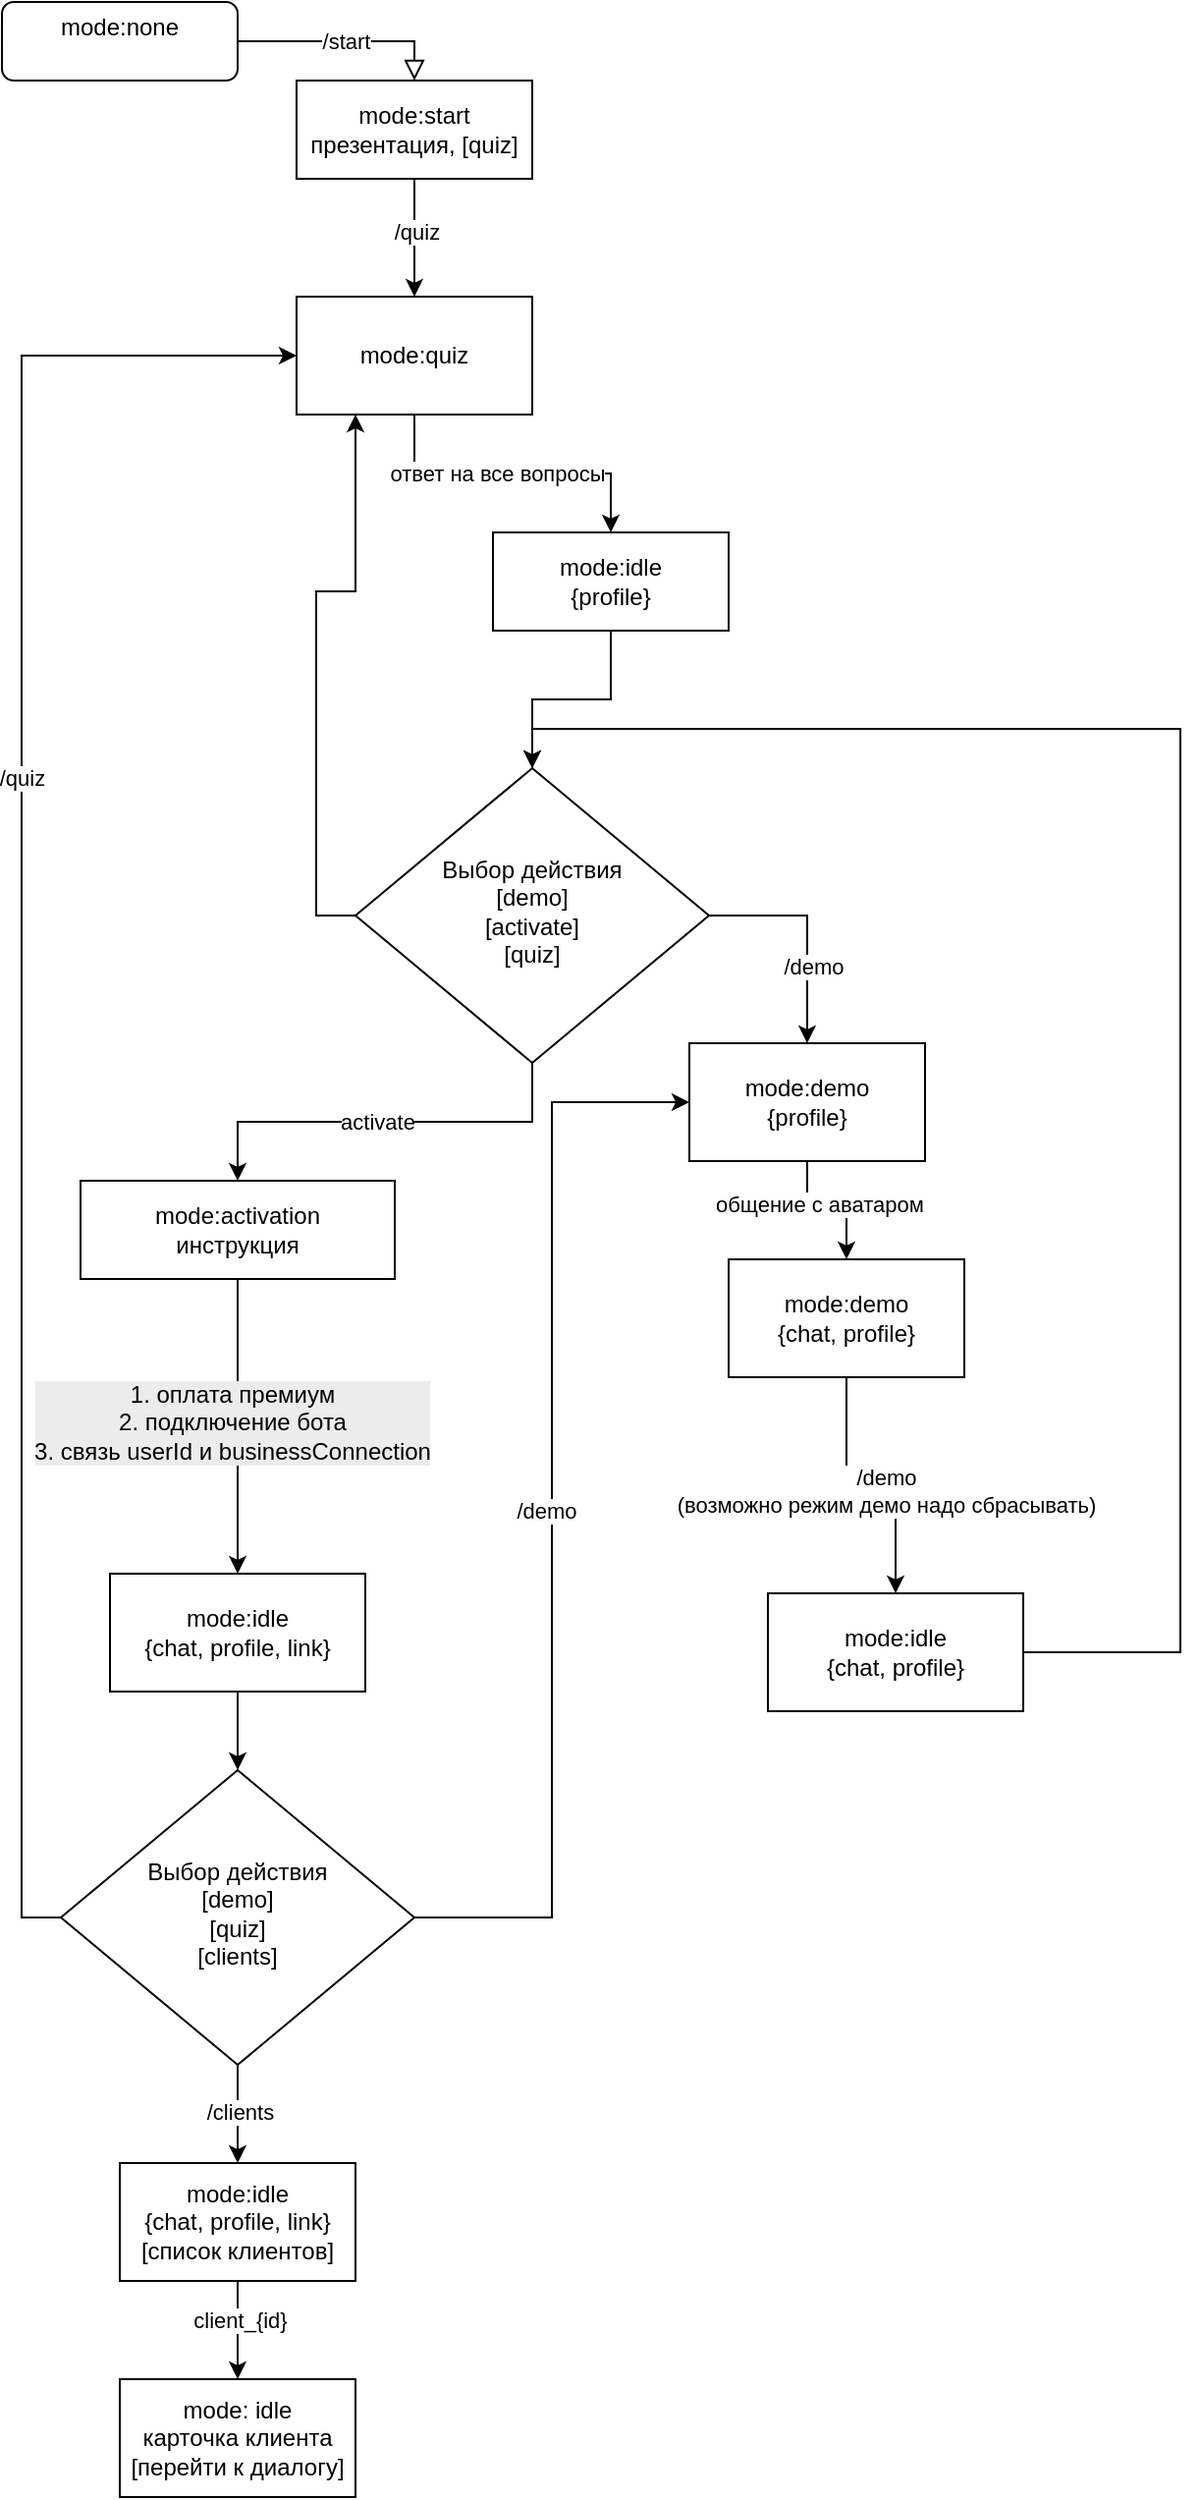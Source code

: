 <mxfile version="27.1.6">
  <diagram id="C5RBs43oDa-KdzZeNtuy" name="Page-1">
    <mxGraphModel grid="1" page="1" gridSize="10" guides="1" tooltips="1" connect="1" arrows="1" fold="1" pageScale="1" pageWidth="827" pageHeight="1169" math="0" shadow="0">
      <root>
        <mxCell id="WIyWlLk6GJQsqaUBKTNV-0" />
        <mxCell id="WIyWlLk6GJQsqaUBKTNV-1" parent="WIyWlLk6GJQsqaUBKTNV-0" />
        <mxCell id="WIyWlLk6GJQsqaUBKTNV-2" value="" style="rounded=0;html=1;jettySize=auto;orthogonalLoop=1;fontSize=11;endArrow=block;endFill=0;endSize=8;strokeWidth=1;shadow=0;labelBackgroundColor=none;edgeStyle=orthogonalEdgeStyle;entryX=0.5;entryY=0;entryDx=0;entryDy=0;" edge="1" parent="WIyWlLk6GJQsqaUBKTNV-1" source="WIyWlLk6GJQsqaUBKTNV-3" target="05I8kibh7eaqGymDBRdX-10">
          <mxGeometry relative="1" as="geometry">
            <mxPoint x="630" y="130" as="targetPoint" />
          </mxGeometry>
        </mxCell>
        <mxCell id="05I8kibh7eaqGymDBRdX-0" value="/start" style="edgeLabel;html=1;align=center;verticalAlign=middle;resizable=0;points=[];" connectable="0" vertex="1" parent="WIyWlLk6GJQsqaUBKTNV-2">
          <mxGeometry relative="1" as="geometry">
            <mxPoint as="offset" />
          </mxGeometry>
        </mxCell>
        <mxCell id="WIyWlLk6GJQsqaUBKTNV-3" value="mode:none&lt;div&gt;&lt;br&gt;&lt;/div&gt;" style="rounded=1;whiteSpace=wrap;html=1;fontSize=12;glass=0;strokeWidth=1;shadow=0;" vertex="1" parent="WIyWlLk6GJQsqaUBKTNV-1">
          <mxGeometry x="160" y="80" width="120" height="40" as="geometry" />
        </mxCell>
        <mxCell id="05I8kibh7eaqGymDBRdX-26" style="edgeStyle=orthogonalEdgeStyle;rounded=0;orthogonalLoop=1;jettySize=auto;html=1;exitX=0;exitY=0.5;exitDx=0;exitDy=0;entryX=0.25;entryY=1;entryDx=0;entryDy=0;" edge="1" parent="WIyWlLk6GJQsqaUBKTNV-1" source="WIyWlLk6GJQsqaUBKTNV-10" target="05I8kibh7eaqGymDBRdX-1">
          <mxGeometry relative="1" as="geometry" />
        </mxCell>
        <mxCell id="WIyWlLk6GJQsqaUBKTNV-10" value="Выбор действия&lt;div&gt;[demo]&lt;/div&gt;&lt;div&gt;[activate]&lt;/div&gt;&lt;div&gt;[quiz]&lt;/div&gt;" style="rhombus;whiteSpace=wrap;html=1;shadow=0;fontFamily=Helvetica;fontSize=12;align=center;strokeWidth=1;spacing=6;spacingTop=-4;" vertex="1" parent="WIyWlLk6GJQsqaUBKTNV-1">
          <mxGeometry x="340" y="470" width="180" height="150" as="geometry" />
        </mxCell>
        <mxCell id="05I8kibh7eaqGymDBRdX-3" style="edgeStyle=orthogonalEdgeStyle;rounded=0;orthogonalLoop=1;jettySize=auto;html=1;entryX=0.5;entryY=0;entryDx=0;entryDy=0;" edge="1" parent="WIyWlLk6GJQsqaUBKTNV-1" source="05I8kibh7eaqGymDBRdX-1" target="05I8kibh7eaqGymDBRdX-2">
          <mxGeometry relative="1" as="geometry" />
        </mxCell>
        <mxCell id="05I8kibh7eaqGymDBRdX-4" value="ответ на все вопросы" style="edgeLabel;html=1;align=center;verticalAlign=middle;resizable=0;points=[];" connectable="0" vertex="1" parent="05I8kibh7eaqGymDBRdX-3">
          <mxGeometry x="-0.1" relative="1" as="geometry">
            <mxPoint as="offset" />
          </mxGeometry>
        </mxCell>
        <mxCell id="05I8kibh7eaqGymDBRdX-1" value="mode:quiz" style="rounded=0;whiteSpace=wrap;html=1;" vertex="1" parent="WIyWlLk6GJQsqaUBKTNV-1">
          <mxGeometry x="310" y="230" width="120" height="60" as="geometry" />
        </mxCell>
        <mxCell id="05I8kibh7eaqGymDBRdX-6" style="edgeStyle=orthogonalEdgeStyle;rounded=0;orthogonalLoop=1;jettySize=auto;html=1;entryX=0.5;entryY=0;entryDx=0;entryDy=0;exitX=1;exitY=0.5;exitDx=0;exitDy=0;" edge="1" parent="WIyWlLk6GJQsqaUBKTNV-1" source="WIyWlLk6GJQsqaUBKTNV-10" target="05I8kibh7eaqGymDBRdX-5">
          <mxGeometry relative="1" as="geometry" />
        </mxCell>
        <mxCell id="05I8kibh7eaqGymDBRdX-7" value="/demo" style="edgeLabel;html=1;align=center;verticalAlign=middle;resizable=0;points=[];" connectable="0" vertex="1" parent="05I8kibh7eaqGymDBRdX-6">
          <mxGeometry x="0.32" y="3" relative="1" as="geometry">
            <mxPoint as="offset" />
          </mxGeometry>
        </mxCell>
        <mxCell id="05I8kibh7eaqGymDBRdX-18" style="edgeStyle=orthogonalEdgeStyle;rounded=0;orthogonalLoop=1;jettySize=auto;html=1;exitX=0.5;exitY=1;exitDx=0;exitDy=0;" edge="1" parent="WIyWlLk6GJQsqaUBKTNV-1" source="WIyWlLk6GJQsqaUBKTNV-10" target="05I8kibh7eaqGymDBRdX-19">
          <mxGeometry relative="1" as="geometry">
            <mxPoint x="500" y="370" as="targetPoint" />
            <mxPoint x="350" y="490" as="sourcePoint" />
          </mxGeometry>
        </mxCell>
        <mxCell id="05I8kibh7eaqGymDBRdX-20" value="activate" style="edgeLabel;html=1;align=center;verticalAlign=middle;resizable=0;points=[];" connectable="0" vertex="1" parent="05I8kibh7eaqGymDBRdX-18">
          <mxGeometry x="0.038" relative="1" as="geometry">
            <mxPoint as="offset" />
          </mxGeometry>
        </mxCell>
        <mxCell id="05I8kibh7eaqGymDBRdX-23" style="edgeStyle=orthogonalEdgeStyle;rounded=0;orthogonalLoop=1;jettySize=auto;html=1;exitX=0.5;exitY=1;exitDx=0;exitDy=0;entryX=0.5;entryY=0;entryDx=0;entryDy=0;" edge="1" parent="WIyWlLk6GJQsqaUBKTNV-1" source="05I8kibh7eaqGymDBRdX-2" target="WIyWlLk6GJQsqaUBKTNV-10">
          <mxGeometry relative="1" as="geometry" />
        </mxCell>
        <mxCell id="05I8kibh7eaqGymDBRdX-13" style="edgeStyle=orthogonalEdgeStyle;rounded=0;orthogonalLoop=1;jettySize=auto;html=1;entryX=0.5;entryY=0;entryDx=0;entryDy=0;" edge="1" parent="WIyWlLk6GJQsqaUBKTNV-1" source="05I8kibh7eaqGymDBRdX-5" target="05I8kibh7eaqGymDBRdX-14">
          <mxGeometry relative="1" as="geometry">
            <mxPoint x="710" y="500" as="targetPoint" />
          </mxGeometry>
        </mxCell>
        <mxCell id="05I8kibh7eaqGymDBRdX-15" value="общение с аватаром" style="edgeLabel;html=1;align=center;verticalAlign=middle;resizable=0;points=[];" connectable="0" vertex="1" parent="05I8kibh7eaqGymDBRdX-13">
          <mxGeometry x="-0.12" y="3" relative="1" as="geometry">
            <mxPoint as="offset" />
          </mxGeometry>
        </mxCell>
        <mxCell id="05I8kibh7eaqGymDBRdX-5" value="mode:demo&lt;div&gt;{profile}&lt;/div&gt;" style="rounded=0;whiteSpace=wrap;html=1;" vertex="1" parent="WIyWlLk6GJQsqaUBKTNV-1">
          <mxGeometry x="510" y="610" width="120" height="60" as="geometry" />
        </mxCell>
        <mxCell id="05I8kibh7eaqGymDBRdX-11" style="edgeStyle=orthogonalEdgeStyle;rounded=0;orthogonalLoop=1;jettySize=auto;html=1;entryX=0.5;entryY=0;entryDx=0;entryDy=0;" edge="1" parent="WIyWlLk6GJQsqaUBKTNV-1" source="05I8kibh7eaqGymDBRdX-10" target="05I8kibh7eaqGymDBRdX-1">
          <mxGeometry relative="1" as="geometry" />
        </mxCell>
        <mxCell id="05I8kibh7eaqGymDBRdX-12" value="/quiz" style="edgeLabel;html=1;align=center;verticalAlign=middle;resizable=0;points=[];" connectable="0" vertex="1" parent="05I8kibh7eaqGymDBRdX-11">
          <mxGeometry x="-0.12" y="1" relative="1" as="geometry">
            <mxPoint as="offset" />
          </mxGeometry>
        </mxCell>
        <mxCell id="05I8kibh7eaqGymDBRdX-10" value="&lt;div&gt;mode:start&lt;/div&gt;презентация, [quiz]" style="rounded=0;whiteSpace=wrap;html=1;" vertex="1" parent="WIyWlLk6GJQsqaUBKTNV-1">
          <mxGeometry x="310" y="120" width="120" height="50" as="geometry" />
        </mxCell>
        <mxCell id="05I8kibh7eaqGymDBRdX-16" style="edgeStyle=orthogonalEdgeStyle;rounded=0;orthogonalLoop=1;jettySize=auto;html=1;" edge="1" parent="WIyWlLk6GJQsqaUBKTNV-1" source="05I8kibh7eaqGymDBRdX-14" target="05I8kibh7eaqGymDBRdX-17">
          <mxGeometry relative="1" as="geometry">
            <mxPoint x="710" y="600" as="targetPoint" />
          </mxGeometry>
        </mxCell>
        <mxCell id="05I8kibh7eaqGymDBRdX-43" value="/demo&lt;div&gt;(возможно режим демо надо сбрасывать)&lt;/div&gt;" style="edgeLabel;html=1;align=center;verticalAlign=middle;resizable=0;points=[];" connectable="0" vertex="1" parent="05I8kibh7eaqGymDBRdX-16">
          <mxGeometry x="0.111" y="-3" relative="1" as="geometry">
            <mxPoint as="offset" />
          </mxGeometry>
        </mxCell>
        <mxCell id="05I8kibh7eaqGymDBRdX-14" value="mode:demo&lt;div&gt;{chat, profile}&lt;/div&gt;" style="rounded=0;whiteSpace=wrap;html=1;" vertex="1" parent="WIyWlLk6GJQsqaUBKTNV-1">
          <mxGeometry x="530" y="720" width="120" height="60" as="geometry" />
        </mxCell>
        <mxCell id="05I8kibh7eaqGymDBRdX-27" style="edgeStyle=orthogonalEdgeStyle;rounded=0;orthogonalLoop=1;jettySize=auto;html=1;entryX=0.5;entryY=0;entryDx=0;entryDy=0;" edge="1" parent="WIyWlLk6GJQsqaUBKTNV-1" source="05I8kibh7eaqGymDBRdX-17" target="WIyWlLk6GJQsqaUBKTNV-10">
          <mxGeometry relative="1" as="geometry">
            <Array as="points">
              <mxPoint x="760" y="920" />
              <mxPoint x="760" y="450" />
              <mxPoint x="430" y="450" />
            </Array>
          </mxGeometry>
        </mxCell>
        <mxCell id="05I8kibh7eaqGymDBRdX-17" value="mode:idle&lt;div&gt;{chat, profile}&lt;/div&gt;" style="rounded=0;whiteSpace=wrap;html=1;" vertex="1" parent="WIyWlLk6GJQsqaUBKTNV-1">
          <mxGeometry x="550" y="890" width="130" height="60" as="geometry" />
        </mxCell>
        <mxCell id="05I8kibh7eaqGymDBRdX-28" style="edgeStyle=orthogonalEdgeStyle;rounded=0;orthogonalLoop=1;jettySize=auto;html=1;" edge="1" parent="WIyWlLk6GJQsqaUBKTNV-1" source="05I8kibh7eaqGymDBRdX-19">
          <mxGeometry relative="1" as="geometry">
            <mxPoint x="280" y="880" as="targetPoint" />
          </mxGeometry>
        </mxCell>
        <mxCell id="05I8kibh7eaqGymDBRdX-29" value="&lt;div style=&quot;font-size: 12px; text-wrap-mode: wrap; background-color: rgb(236, 236, 236);&quot;&gt;1. оплата премиум&lt;/div&gt;&lt;div style=&quot;font-size: 12px; text-wrap-mode: wrap; background-color: rgb(236, 236, 236);&quot;&gt;2. подключение бота&lt;/div&gt;&lt;div style=&quot;font-size: 12px; text-wrap-mode: wrap; background-color: rgb(236, 236, 236);&quot;&gt;3. связь userId и businessConnection&lt;/div&gt;" style="edgeLabel;html=1;align=center;verticalAlign=middle;resizable=0;points=[];" connectable="0" vertex="1" parent="05I8kibh7eaqGymDBRdX-28">
          <mxGeometry x="-0.03" y="-3" relative="1" as="geometry">
            <mxPoint as="offset" />
          </mxGeometry>
        </mxCell>
        <mxCell id="05I8kibh7eaqGymDBRdX-19" value="mode:activation&lt;div&gt;инструкция&lt;/div&gt;" style="rounded=0;whiteSpace=wrap;html=1;" vertex="1" parent="WIyWlLk6GJQsqaUBKTNV-1">
          <mxGeometry x="200" y="680" width="160" height="50" as="geometry" />
        </mxCell>
        <mxCell id="05I8kibh7eaqGymDBRdX-2" value="mode:idle&lt;div&gt;{profile}&lt;/div&gt;" style="rounded=0;whiteSpace=wrap;html=1;" vertex="1" parent="WIyWlLk6GJQsqaUBKTNV-1">
          <mxGeometry x="410" y="350" width="120" height="50" as="geometry" />
        </mxCell>
        <mxCell id="05I8kibh7eaqGymDBRdX-32" style="edgeStyle=orthogonalEdgeStyle;rounded=0;orthogonalLoop=1;jettySize=auto;html=1;exitX=0.5;exitY=1;exitDx=0;exitDy=0;entryX=0.5;entryY=0;entryDx=0;entryDy=0;" edge="1" parent="WIyWlLk6GJQsqaUBKTNV-1" source="05I8kibh7eaqGymDBRdX-30" target="05I8kibh7eaqGymDBRdX-31">
          <mxGeometry relative="1" as="geometry" />
        </mxCell>
        <mxCell id="05I8kibh7eaqGymDBRdX-30" value="mode:idle&lt;div&gt;{chat, profile, link}&lt;/div&gt;" style="rounded=0;whiteSpace=wrap;html=1;" vertex="1" parent="WIyWlLk6GJQsqaUBKTNV-1">
          <mxGeometry x="215" y="880" width="130" height="60" as="geometry" />
        </mxCell>
        <mxCell id="05I8kibh7eaqGymDBRdX-33" style="edgeStyle=orthogonalEdgeStyle;rounded=0;orthogonalLoop=1;jettySize=auto;html=1;entryX=0;entryY=0.5;entryDx=0;entryDy=0;" edge="1" parent="WIyWlLk6GJQsqaUBKTNV-1" source="05I8kibh7eaqGymDBRdX-31" target="05I8kibh7eaqGymDBRdX-5">
          <mxGeometry relative="1" as="geometry" />
        </mxCell>
        <mxCell id="05I8kibh7eaqGymDBRdX-34" value="/demo" style="edgeLabel;html=1;align=center;verticalAlign=middle;resizable=0;points=[];" connectable="0" vertex="1" parent="05I8kibh7eaqGymDBRdX-33">
          <mxGeometry x="-0.002" y="3" relative="1" as="geometry">
            <mxPoint as="offset" />
          </mxGeometry>
        </mxCell>
        <mxCell id="05I8kibh7eaqGymDBRdX-35" style="edgeStyle=orthogonalEdgeStyle;rounded=0;orthogonalLoop=1;jettySize=auto;html=1;exitX=0;exitY=0.5;exitDx=0;exitDy=0;entryX=0;entryY=0.5;entryDx=0;entryDy=0;" edge="1" parent="WIyWlLk6GJQsqaUBKTNV-1" source="05I8kibh7eaqGymDBRdX-31" target="05I8kibh7eaqGymDBRdX-1">
          <mxGeometry relative="1" as="geometry">
            <mxPoint x="150" y="600" as="targetPoint" />
          </mxGeometry>
        </mxCell>
        <mxCell id="05I8kibh7eaqGymDBRdX-37" value="/quiz" style="edgeLabel;html=1;align=center;verticalAlign=middle;resizable=0;points=[];" connectable="0" vertex="1" parent="05I8kibh7eaqGymDBRdX-35">
          <mxGeometry x="0.257" relative="1" as="geometry">
            <mxPoint as="offset" />
          </mxGeometry>
        </mxCell>
        <mxCell id="05I8kibh7eaqGymDBRdX-36" style="edgeStyle=orthogonalEdgeStyle;rounded=0;orthogonalLoop=1;jettySize=auto;html=1;exitX=0.5;exitY=1;exitDx=0;exitDy=0;" edge="1" parent="WIyWlLk6GJQsqaUBKTNV-1" source="05I8kibh7eaqGymDBRdX-31" target="05I8kibh7eaqGymDBRdX-39">
          <mxGeometry relative="1" as="geometry">
            <mxPoint x="280" y="1210" as="targetPoint" />
          </mxGeometry>
        </mxCell>
        <mxCell id="05I8kibh7eaqGymDBRdX-38" value="/clients" style="edgeLabel;html=1;align=center;verticalAlign=middle;resizable=0;points=[];" connectable="0" vertex="1" parent="05I8kibh7eaqGymDBRdX-36">
          <mxGeometry x="-0.041" y="1" relative="1" as="geometry">
            <mxPoint as="offset" />
          </mxGeometry>
        </mxCell>
        <mxCell id="05I8kibh7eaqGymDBRdX-31" value="Выбор действия&lt;div&gt;[demo]&lt;/div&gt;&lt;div&gt;[quiz]&lt;/div&gt;&lt;div&gt;[clients]&lt;/div&gt;" style="rhombus;whiteSpace=wrap;html=1;shadow=0;fontFamily=Helvetica;fontSize=12;align=center;strokeWidth=1;spacing=6;spacingTop=-4;" vertex="1" parent="WIyWlLk6GJQsqaUBKTNV-1">
          <mxGeometry x="190" y="980" width="180" height="150" as="geometry" />
        </mxCell>
        <mxCell id="05I8kibh7eaqGymDBRdX-40" style="edgeStyle=orthogonalEdgeStyle;rounded=0;orthogonalLoop=1;jettySize=auto;html=1;exitX=0.5;exitY=1;exitDx=0;exitDy=0;" edge="1" parent="WIyWlLk6GJQsqaUBKTNV-1" source="05I8kibh7eaqGymDBRdX-39" target="05I8kibh7eaqGymDBRdX-42">
          <mxGeometry relative="1" as="geometry">
            <mxPoint x="280" y="1280" as="targetPoint" />
          </mxGeometry>
        </mxCell>
        <mxCell id="05I8kibh7eaqGymDBRdX-41" value="client_{id}" style="edgeLabel;html=1;align=center;verticalAlign=middle;resizable=0;points=[];" connectable="0" vertex="1" parent="05I8kibh7eaqGymDBRdX-40">
          <mxGeometry x="-0.21" y="1" relative="1" as="geometry">
            <mxPoint as="offset" />
          </mxGeometry>
        </mxCell>
        <mxCell id="05I8kibh7eaqGymDBRdX-39" value="mode:idle&lt;div&gt;{chat, profile, link}&lt;/div&gt;&lt;div&gt;[список клиентов]&lt;/div&gt;" style="rounded=0;whiteSpace=wrap;html=1;" vertex="1" parent="WIyWlLk6GJQsqaUBKTNV-1">
          <mxGeometry x="220" y="1180" width="120" height="60" as="geometry" />
        </mxCell>
        <mxCell id="05I8kibh7eaqGymDBRdX-42" value="mode: idle&lt;div&gt;карточка клиента&lt;/div&gt;&lt;div&gt;[перейти к диалогу]&lt;/div&gt;" style="rounded=0;whiteSpace=wrap;html=1;" vertex="1" parent="WIyWlLk6GJQsqaUBKTNV-1">
          <mxGeometry x="220" y="1290" width="120" height="60" as="geometry" />
        </mxCell>
      </root>
    </mxGraphModel>
  </diagram>
</mxfile>
